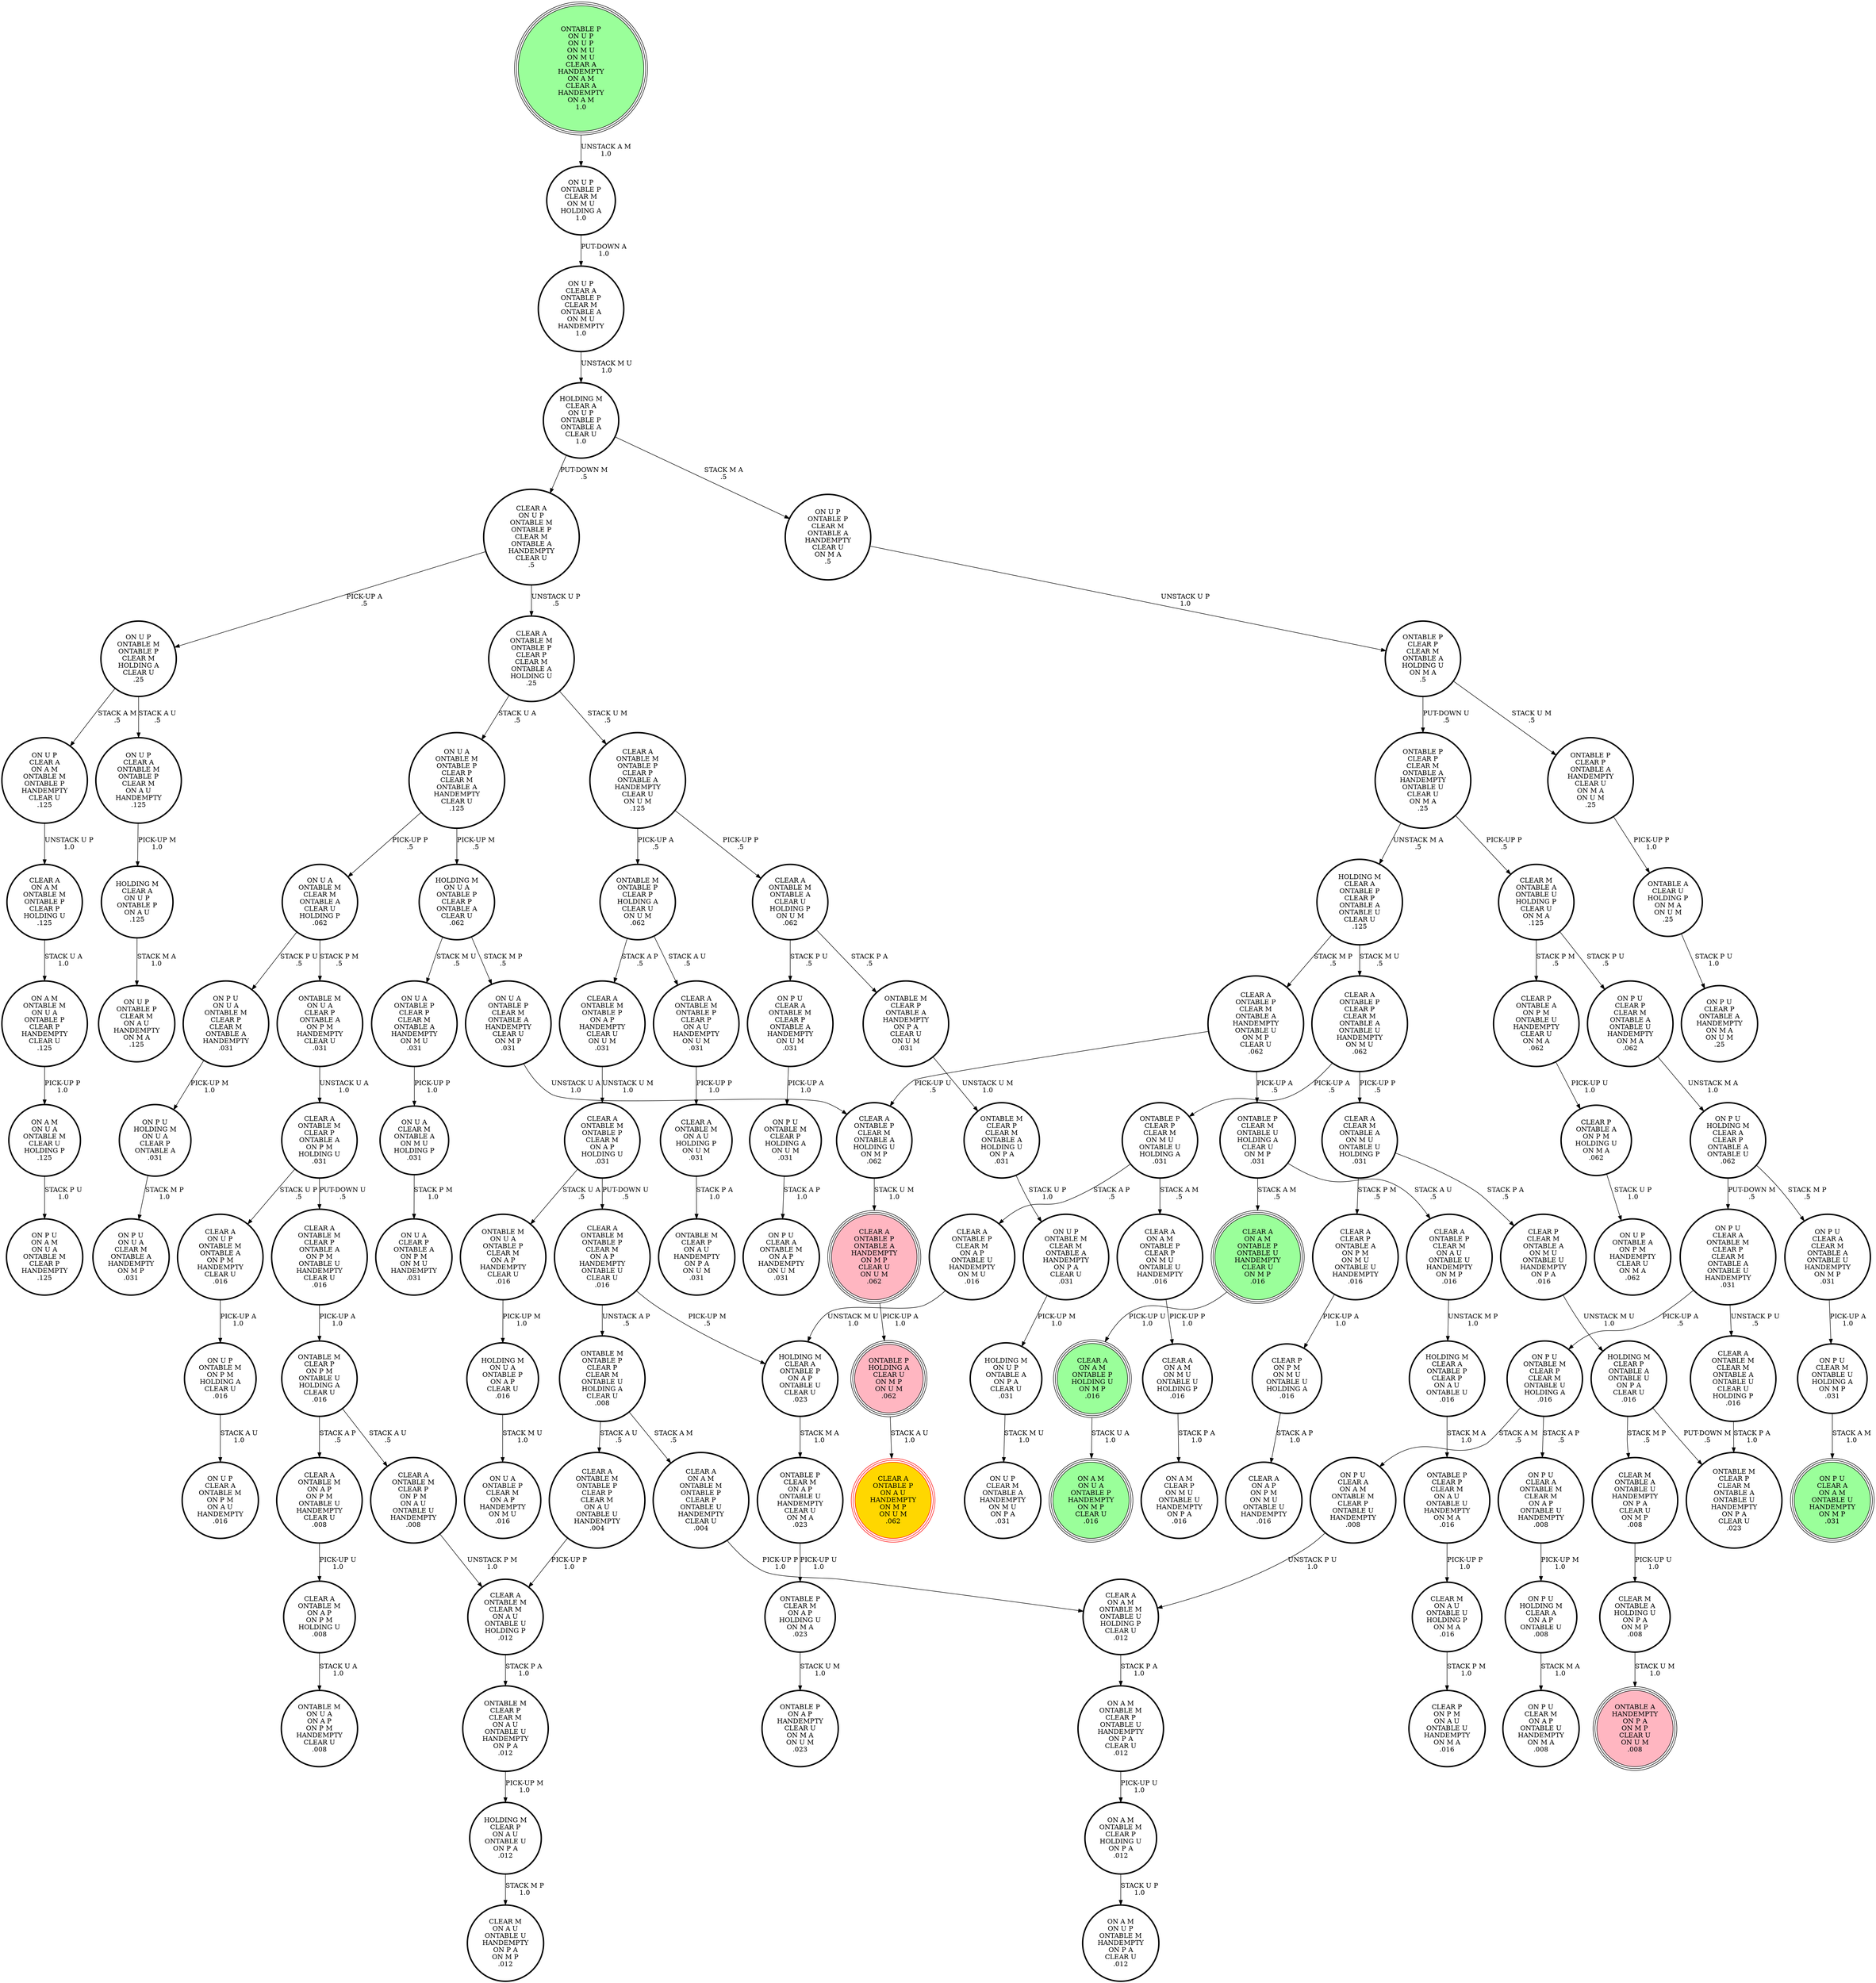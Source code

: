 digraph {
"ON U P\nCLEAR A\nON A M\nONTABLE M\nONTABLE P\nHANDEMPTY\nCLEAR U\n.125\n" -> "CLEAR A\nON A M\nONTABLE M\nONTABLE P\nCLEAR P\nHOLDING U\n.125\n"[label="UNSTACK U P\n1.0\n"];
"CLEAR P\nONTABLE A\nON P M\nONTABLE U\nHANDEMPTY\nCLEAR U\nON M A\n.062\n" -> "CLEAR P\nONTABLE A\nON P M\nHOLDING U\nON M A\n.062\n"[label="PICK-UP U\n1.0\n"];
"HOLDING M\nCLEAR P\nON A U\nONTABLE U\nON P A\n.012\n" -> "CLEAR M\nON A U\nONTABLE U\nHANDEMPTY\nON P A\nON M P\n.012\n"[label="STACK M P\n1.0\n"];
"CLEAR A\nONTABLE M\nONTABLE P\nCLEAR M\nON A P\nHOLDING U\n.031\n" -> "CLEAR A\nONTABLE M\nONTABLE P\nCLEAR M\nON A P\nHANDEMPTY\nONTABLE U\nCLEAR U\n.016\n"[label="PUT-DOWN U\n.5\n"];
"CLEAR A\nONTABLE M\nONTABLE P\nCLEAR M\nON A P\nHOLDING U\n.031\n" -> "ONTABLE M\nON U A\nONTABLE P\nCLEAR M\nON A P\nHANDEMPTY\nCLEAR U\n.016\n"[label="STACK U A\n.5\n"];
"ON U A\nCLEAR M\nONTABLE A\nON M U\nHOLDING P\n.031\n" -> "ON U A\nCLEAR P\nONTABLE A\nON P M\nON M U\nHANDEMPTY\n.031\n"[label="STACK P M\n1.0\n"];
"ON P U\nONTABLE M\nCLEAR P\nHOLDING A\nON U M\n.031\n" -> "ON P U\nCLEAR A\nONTABLE M\nON A P\nHANDEMPTY\nON U M\n.031\n"[label="STACK A P\n1.0\n"];
"CLEAR A\nONTABLE M\nON A U\nHOLDING P\nON U M\n.031\n" -> "ONTABLE M\nCLEAR P\nON A U\nHANDEMPTY\nON P A\nON U M\n.031\n"[label="STACK P A\n1.0\n"];
"ON U A\nONTABLE M\nCLEAR M\nONTABLE A\nCLEAR U\nHOLDING P\n.062\n" -> "ON P U\nON U A\nONTABLE M\nCLEAR P\nCLEAR M\nONTABLE A\nHANDEMPTY\n.031\n"[label="STACK P U\n.5\n"];
"ON U A\nONTABLE M\nCLEAR M\nONTABLE A\nCLEAR U\nHOLDING P\n.062\n" -> "ONTABLE M\nON U A\nCLEAR P\nONTABLE A\nON P M\nHANDEMPTY\nCLEAR U\n.031\n"[label="STACK P M\n.5\n"];
"CLEAR A\nONTABLE M\nONTABLE P\nCLEAR M\nON A P\nHANDEMPTY\nONTABLE U\nCLEAR U\n.016\n" -> "ONTABLE M\nONTABLE P\nCLEAR P\nCLEAR M\nONTABLE U\nHOLDING A\nCLEAR U\n.008\n"[label="UNSTACK A P\n.5\n"];
"CLEAR A\nONTABLE M\nONTABLE P\nCLEAR M\nON A P\nHANDEMPTY\nONTABLE U\nCLEAR U\n.016\n" -> "HOLDING M\nCLEAR A\nONTABLE P\nON A P\nONTABLE U\nCLEAR U\n.023\n"[label="PICK-UP M\n.5\n"];
"HOLDING M\nCLEAR A\nON U P\nONTABLE P\nONTABLE A\nCLEAR U\n1.0\n" -> "ON U P\nONTABLE P\nCLEAR M\nONTABLE A\nHANDEMPTY\nCLEAR U\nON M A\n.5\n"[label="STACK M A\n.5\n"];
"HOLDING M\nCLEAR A\nON U P\nONTABLE P\nONTABLE A\nCLEAR U\n1.0\n" -> "CLEAR A\nON U P\nONTABLE M\nONTABLE P\nCLEAR M\nONTABLE A\nHANDEMPTY\nCLEAR U\n.5\n"[label="PUT-DOWN M\n.5\n"];
"ON P U\nON U A\nONTABLE M\nCLEAR P\nCLEAR M\nONTABLE A\nHANDEMPTY\n.031\n" -> "ON P U\nHOLDING M\nON U A\nCLEAR P\nONTABLE A\n.031\n"[label="PICK-UP M\n1.0\n"];
"ONTABLE M\nONTABLE P\nCLEAR P\nCLEAR M\nONTABLE U\nHOLDING A\nCLEAR U\n.008\n" -> "CLEAR A\nONTABLE M\nONTABLE P\nCLEAR P\nCLEAR M\nON A U\nONTABLE U\nHANDEMPTY\n.004\n"[label="STACK A U\n.5\n"];
"ONTABLE M\nONTABLE P\nCLEAR P\nCLEAR M\nONTABLE U\nHOLDING A\nCLEAR U\n.008\n" -> "CLEAR A\nON A M\nONTABLE M\nONTABLE P\nCLEAR P\nONTABLE U\nHANDEMPTY\nCLEAR U\n.004\n"[label="STACK A M\n.5\n"];
"ONTABLE P\nCLEAR P\nCLEAR M\nON A U\nONTABLE U\nHANDEMPTY\nON M A\n.016\n" -> "CLEAR M\nON A U\nONTABLE U\nHOLDING P\nON M A\n.016\n"[label="PICK-UP P\n1.0\n"];
"HOLDING M\nON U P\nONTABLE A\nON P A\nCLEAR U\n.031\n" -> "ON U P\nCLEAR M\nONTABLE A\nHANDEMPTY\nON M U\nON P A\n.031\n"[label="STACK M U\n1.0\n"];
"HOLDING M\nCLEAR A\nONTABLE P\nCLEAR P\nON A U\nONTABLE U\n.016\n" -> "ONTABLE P\nCLEAR P\nCLEAR M\nON A U\nONTABLE U\nHANDEMPTY\nON M A\n.016\n"[label="STACK M A\n1.0\n"];
"ON U A\nONTABLE M\nONTABLE P\nCLEAR P\nCLEAR M\nONTABLE A\nHANDEMPTY\nCLEAR U\n.125\n" -> "ON U A\nONTABLE M\nCLEAR M\nONTABLE A\nCLEAR U\nHOLDING P\n.062\n"[label="PICK-UP P\n.5\n"];
"ON U A\nONTABLE M\nONTABLE P\nCLEAR P\nCLEAR M\nONTABLE A\nHANDEMPTY\nCLEAR U\n.125\n" -> "HOLDING M\nON U A\nONTABLE P\nCLEAR P\nONTABLE A\nCLEAR U\n.062\n"[label="PICK-UP M\n.5\n"];
"ON P U\nONTABLE M\nCLEAR P\nCLEAR M\nONTABLE U\nHOLDING A\n.016\n" -> "ON P U\nCLEAR A\nON A M\nONTABLE M\nCLEAR P\nONTABLE U\nHANDEMPTY\n.008\n"[label="STACK A M\n.5\n"];
"ON P U\nONTABLE M\nCLEAR P\nCLEAR M\nONTABLE U\nHOLDING A\n.016\n" -> "ON P U\nCLEAR A\nONTABLE M\nCLEAR M\nON A P\nONTABLE U\nHANDEMPTY\n.008\n"[label="STACK A P\n.5\n"];
"CLEAR M\nONTABLE A\nONTABLE U\nHANDEMPTY\nON P A\nCLEAR U\nON M P\n.008\n" -> "CLEAR M\nONTABLE A\nHOLDING U\nON P A\nON M P\n.008\n"[label="PICK-UP U\n1.0\n"];
"ONTABLE P\nCLEAR P\nCLEAR M\nON M U\nONTABLE U\nHOLDING A\n.031\n" -> "CLEAR A\nON A M\nONTABLE P\nCLEAR P\nON M U\nONTABLE U\nHANDEMPTY\n.016\n"[label="STACK A M\n.5\n"];
"ONTABLE P\nCLEAR P\nCLEAR M\nON M U\nONTABLE U\nHOLDING A\n.031\n" -> "CLEAR A\nONTABLE P\nCLEAR M\nON A P\nONTABLE U\nHANDEMPTY\nON M U\n.016\n"[label="STACK A P\n.5\n"];
"CLEAR A\nON U P\nONTABLE M\nONTABLE P\nCLEAR M\nONTABLE A\nHANDEMPTY\nCLEAR U\n.5\n" -> "ON U P\nONTABLE M\nONTABLE P\nCLEAR M\nHOLDING A\nCLEAR U\n.25\n"[label="PICK-UP A\n.5\n"];
"CLEAR A\nON U P\nONTABLE M\nONTABLE P\nCLEAR M\nONTABLE A\nHANDEMPTY\nCLEAR U\n.5\n" -> "CLEAR A\nONTABLE M\nONTABLE P\nCLEAR P\nCLEAR M\nONTABLE A\nHOLDING U\n.25\n"[label="UNSTACK U P\n.5\n"];
"ON U P\nONTABLE M\nCLEAR M\nONTABLE A\nHANDEMPTY\nON P A\nCLEAR U\n.031\n" -> "HOLDING M\nON U P\nONTABLE A\nON P A\nCLEAR U\n.031\n"[label="PICK-UP M\n1.0\n"];
"CLEAR A\nONTABLE M\nON A P\nON P M\nONTABLE U\nHANDEMPTY\nCLEAR U\n.008\n" -> "CLEAR A\nONTABLE M\nON A P\nON P M\nHOLDING U\n.008\n"[label="PICK-UP U\n1.0\n"];
"CLEAR A\nONTABLE M\nONTABLE P\nCLEAR P\nCLEAR M\nON A U\nONTABLE U\nHANDEMPTY\n.004\n" -> "CLEAR A\nONTABLE M\nCLEAR M\nON A U\nONTABLE U\nHOLDING P\n.012\n"[label="PICK-UP P\n1.0\n"];
"CLEAR A\nONTABLE M\nCLEAR P\nONTABLE A\nON P M\nONTABLE U\nHANDEMPTY\nCLEAR U\n.016\n" -> "ONTABLE M\nCLEAR P\nON P M\nONTABLE U\nHOLDING A\nCLEAR U\n.016\n"[label="PICK-UP A\n1.0\n"];
"CLEAR M\nONTABLE A\nHOLDING U\nON P A\nON M P\n.008\n" -> "ONTABLE A\nHANDEMPTY\nON P A\nON M P\nCLEAR U\nON U M\n.008\n"[label="STACK U M\n1.0\n"];
"ON P U\nCLEAR A\nONTABLE M\nCLEAR P\nCLEAR M\nONTABLE A\nONTABLE U\nHANDEMPTY\n.031\n" -> "ON P U\nONTABLE M\nCLEAR P\nCLEAR M\nONTABLE U\nHOLDING A\n.016\n"[label="PICK-UP A\n.5\n"];
"ON P U\nCLEAR A\nONTABLE M\nCLEAR P\nCLEAR M\nONTABLE A\nONTABLE U\nHANDEMPTY\n.031\n" -> "CLEAR A\nONTABLE M\nCLEAR M\nONTABLE A\nONTABLE U\nCLEAR U\nHOLDING P\n.016\n"[label="UNSTACK P U\n.5\n"];
"CLEAR A\nCLEAR M\nONTABLE A\nON M U\nONTABLE U\nHOLDING P\n.031\n" -> "CLEAR A\nCLEAR P\nONTABLE A\nON P M\nON M U\nONTABLE U\nHANDEMPTY\n.016\n"[label="STACK P M\n.5\n"];
"CLEAR A\nCLEAR M\nONTABLE A\nON M U\nONTABLE U\nHOLDING P\n.031\n" -> "CLEAR P\nCLEAR M\nONTABLE A\nON M U\nONTABLE U\nHANDEMPTY\nON P A\n.016\n"[label="STACK P A\n.5\n"];
"CLEAR P\nON P M\nON M U\nONTABLE U\nHOLDING A\n.016\n" -> "CLEAR A\nON A P\nON P M\nON M U\nONTABLE U\nHANDEMPTY\n.016\n"[label="STACK A P\n1.0\n"];
"ON A M\nON U A\nONTABLE M\nCLEAR U\nHOLDING P\n.125\n" -> "ON P U\nON A M\nON U A\nONTABLE M\nCLEAR P\nHANDEMPTY\n.125\n"[label="STACK P U\n1.0\n"];
"CLEAR A\nONTABLE M\nCLEAR M\nONTABLE A\nONTABLE U\nCLEAR U\nHOLDING P\n.016\n" -> "ONTABLE M\nCLEAR P\nCLEAR M\nONTABLE A\nONTABLE U\nHANDEMPTY\nON P A\nCLEAR U\n.023\n"[label="STACK P A\n1.0\n"];
"ONTABLE M\nCLEAR P\nON P M\nONTABLE U\nHOLDING A\nCLEAR U\n.016\n" -> "CLEAR A\nONTABLE M\nCLEAR P\nON P M\nON A U\nONTABLE U\nHANDEMPTY\n.008\n"[label="STACK A U\n.5\n"];
"ONTABLE M\nCLEAR P\nON P M\nONTABLE U\nHOLDING A\nCLEAR U\n.016\n" -> "CLEAR A\nONTABLE M\nON A P\nON P M\nONTABLE U\nHANDEMPTY\nCLEAR U\n.008\n"[label="STACK A P\n.5\n"];
"ON P U\nHOLDING M\nCLEAR A\nON A P\nONTABLE U\n.008\n" -> "ON P U\nCLEAR M\nON A P\nONTABLE U\nHANDEMPTY\nON M A\n.008\n"[label="STACK M A\n1.0\n"];
"ON U P\nCLEAR A\nONTABLE P\nCLEAR M\nONTABLE A\nON M U\nHANDEMPTY\n1.0\n" -> "HOLDING M\nCLEAR A\nON U P\nONTABLE P\nONTABLE A\nCLEAR U\n1.0\n"[label="UNSTACK M U\n1.0\n"];
"CLEAR M\nONTABLE A\nONTABLE U\nHOLDING P\nCLEAR U\nON M A\n.125\n" -> "CLEAR P\nONTABLE A\nON P M\nONTABLE U\nHANDEMPTY\nCLEAR U\nON M A\n.062\n"[label="STACK P M\n.5\n"];
"CLEAR M\nONTABLE A\nONTABLE U\nHOLDING P\nCLEAR U\nON M A\n.125\n" -> "ON P U\nCLEAR P\nCLEAR M\nONTABLE A\nONTABLE U\nHANDEMPTY\nON M A\n.062\n"[label="STACK P U\n.5\n"];
"CLEAR A\nON A M\nONTABLE P\nONTABLE U\nHANDEMPTY\nCLEAR U\nON M P\n.016\n" -> "CLEAR A\nON A M\nONTABLE P\nHOLDING U\nON M P\n.016\n"[label="PICK-UP U\n1.0\n"];
"ONTABLE M\nONTABLE P\nCLEAR P\nHOLDING A\nCLEAR U\nON U M\n.062\n" -> "CLEAR A\nONTABLE M\nONTABLE P\nCLEAR P\nON A U\nHANDEMPTY\nON U M\n.031\n"[label="STACK A U\n.5\n"];
"ONTABLE M\nONTABLE P\nCLEAR P\nHOLDING A\nCLEAR U\nON U M\n.062\n" -> "CLEAR A\nONTABLE M\nONTABLE P\nON A P\nHANDEMPTY\nCLEAR U\nON U M\n.031\n"[label="STACK A P\n.5\n"];
"CLEAR A\nON A M\nONTABLE M\nONTABLE P\nCLEAR P\nONTABLE U\nHANDEMPTY\nCLEAR U\n.004\n" -> "CLEAR A\nON A M\nONTABLE M\nONTABLE U\nHOLDING P\nCLEAR U\n.012\n"[label="PICK-UP P\n1.0\n"];
"ON U P\nCLEAR A\nONTABLE M\nONTABLE P\nCLEAR M\nON A U\nHANDEMPTY\n.125\n" -> "HOLDING M\nCLEAR A\nON U P\nONTABLE P\nON A U\n.125\n"[label="PICK-UP M\n1.0\n"];
"ON P U\nHOLDING M\nCLEAR A\nCLEAR P\nONTABLE A\nONTABLE U\n.062\n" -> "ON P U\nCLEAR A\nCLEAR M\nONTABLE A\nONTABLE U\nHANDEMPTY\nON M P\n.031\n"[label="STACK M P\n.5\n"];
"ON P U\nHOLDING M\nCLEAR A\nCLEAR P\nONTABLE A\nONTABLE U\n.062\n" -> "ON P U\nCLEAR A\nONTABLE M\nCLEAR P\nCLEAR M\nONTABLE A\nONTABLE U\nHANDEMPTY\n.031\n"[label="PUT-DOWN M\n.5\n"];
"HOLDING M\nCLEAR A\nON U P\nONTABLE P\nON A U\n.125\n" -> "ON U P\nONTABLE P\nCLEAR M\nON A U\nHANDEMPTY\nON M A\n.125\n"[label="STACK M A\n1.0\n"];
"ON U P\nONTABLE M\nONTABLE P\nCLEAR M\nHOLDING A\nCLEAR U\n.25\n" -> "ON U P\nCLEAR A\nONTABLE M\nONTABLE P\nCLEAR M\nON A U\nHANDEMPTY\n.125\n"[label="STACK A U\n.5\n"];
"ON U P\nONTABLE M\nONTABLE P\nCLEAR M\nHOLDING A\nCLEAR U\n.25\n" -> "ON U P\nCLEAR A\nON A M\nONTABLE M\nONTABLE P\nHANDEMPTY\nCLEAR U\n.125\n"[label="STACK A M\n.5\n"];
"HOLDING M\nCLEAR A\nONTABLE P\nCLEAR P\nONTABLE A\nONTABLE U\nCLEAR U\n.125\n" -> "CLEAR A\nONTABLE P\nCLEAR P\nCLEAR M\nONTABLE A\nONTABLE U\nHANDEMPTY\nON M U\n.062\n"[label="STACK M U\n.5\n"];
"HOLDING M\nCLEAR A\nONTABLE P\nCLEAR P\nONTABLE A\nONTABLE U\nCLEAR U\n.125\n" -> "CLEAR A\nONTABLE P\nCLEAR M\nONTABLE A\nHANDEMPTY\nONTABLE U\nON M P\nCLEAR U\n.062\n"[label="STACK M P\n.5\n"];
"ONTABLE M\nCLEAR P\nCLEAR M\nONTABLE A\nHOLDING U\nON P A\n.031\n" -> "ON U P\nONTABLE M\nCLEAR M\nONTABLE A\nHANDEMPTY\nON P A\nCLEAR U\n.031\n"[label="STACK U P\n1.0\n"];
"HOLDING M\nCLEAR A\nONTABLE P\nON A P\nONTABLE U\nCLEAR U\n.023\n" -> "ONTABLE P\nCLEAR M\nON A P\nONTABLE U\nHANDEMPTY\nCLEAR U\nON M A\n.023\n"[label="STACK M A\n1.0\n"];
"ON P U\nCLEAR A\nON A M\nONTABLE M\nCLEAR P\nONTABLE U\nHANDEMPTY\n.008\n" -> "CLEAR A\nON A M\nONTABLE M\nONTABLE U\nHOLDING P\nCLEAR U\n.012\n"[label="UNSTACK P U\n1.0\n"];
"CLEAR A\nON A M\nONTABLE P\nHOLDING U\nON M P\n.016\n" -> "ON A M\nON U A\nONTABLE P\nHANDEMPTY\nON M P\nCLEAR U\n.016\n"[label="STACK U A\n1.0\n"];
"ON P U\nCLEAR A\nONTABLE M\nCLEAR P\nONTABLE A\nHANDEMPTY\nON U M\n.031\n" -> "ON P U\nONTABLE M\nCLEAR P\nHOLDING A\nON U M\n.031\n"[label="PICK-UP A\n1.0\n"];
"ONTABLE P\nCLEAR P\nCLEAR M\nONTABLE A\nHANDEMPTY\nONTABLE U\nCLEAR U\nON M A\n.25\n" -> "CLEAR M\nONTABLE A\nONTABLE U\nHOLDING P\nCLEAR U\nON M A\n.125\n"[label="PICK-UP P\n.5\n"];
"ONTABLE P\nCLEAR P\nCLEAR M\nONTABLE A\nHANDEMPTY\nONTABLE U\nCLEAR U\nON M A\n.25\n" -> "HOLDING M\nCLEAR A\nONTABLE P\nCLEAR P\nONTABLE A\nONTABLE U\nCLEAR U\n.125\n"[label="UNSTACK M A\n.5\n"];
"CLEAR A\nONTABLE P\nCLEAR M\nON A P\nONTABLE U\nHANDEMPTY\nON M U\n.016\n" -> "HOLDING M\nCLEAR A\nONTABLE P\nON A P\nONTABLE U\nCLEAR U\n.023\n"[label="UNSTACK M U\n1.0\n"];
"ONTABLE P\nCLEAR M\nON A P\nONTABLE U\nHANDEMPTY\nCLEAR U\nON M A\n.023\n" -> "ONTABLE P\nCLEAR M\nON A P\nHOLDING U\nON M A\n.023\n"[label="PICK-UP U\n1.0\n"];
"ONTABLE P\nCLEAR M\nON A P\nHOLDING U\nON M A\n.023\n" -> "ONTABLE P\nON A P\nHANDEMPTY\nCLEAR U\nON M A\nON U M\n.023\n"[label="STACK U M\n1.0\n"];
"CLEAR A\nONTABLE M\nONTABLE P\nCLEAR P\nONTABLE A\nHANDEMPTY\nCLEAR U\nON U M\n.125\n" -> "CLEAR A\nONTABLE M\nONTABLE A\nCLEAR U\nHOLDING P\nON U M\n.062\n"[label="PICK-UP P\n.5\n"];
"CLEAR A\nONTABLE M\nONTABLE P\nCLEAR P\nONTABLE A\nHANDEMPTY\nCLEAR U\nON U M\n.125\n" -> "ONTABLE M\nONTABLE P\nCLEAR P\nHOLDING A\nCLEAR U\nON U M\n.062\n"[label="PICK-UP A\n.5\n"];
"CLEAR A\nON A M\nONTABLE M\nONTABLE P\nCLEAR P\nHOLDING U\n.125\n" -> "ON A M\nONTABLE M\nON U A\nONTABLE P\nCLEAR P\nHANDEMPTY\nCLEAR U\n.125\n"[label="STACK U A\n1.0\n"];
"ON P U\nCLEAR A\nCLEAR M\nONTABLE A\nONTABLE U\nHANDEMPTY\nON M P\n.031\n" -> "ON P U\nCLEAR M\nONTABLE U\nHOLDING A\nON M P\n.031\n"[label="PICK-UP A\n1.0\n"];
"HOLDING M\nON U A\nONTABLE P\nON A P\nCLEAR U\n.016\n" -> "ON U A\nONTABLE P\nCLEAR M\nON A P\nHANDEMPTY\nON M U\n.016\n"[label="STACK M U\n1.0\n"];
"ON P U\nCLEAR A\nONTABLE M\nCLEAR M\nON A P\nONTABLE U\nHANDEMPTY\n.008\n" -> "ON P U\nHOLDING M\nCLEAR A\nON A P\nONTABLE U\n.008\n"[label="PICK-UP M\n1.0\n"];
"CLEAR A\nONTABLE M\nONTABLE P\nCLEAR P\nCLEAR M\nONTABLE A\nHOLDING U\n.25\n" -> "CLEAR A\nONTABLE M\nONTABLE P\nCLEAR P\nONTABLE A\nHANDEMPTY\nCLEAR U\nON U M\n.125\n"[label="STACK U M\n.5\n"];
"CLEAR A\nONTABLE M\nONTABLE P\nCLEAR P\nCLEAR M\nONTABLE A\nHOLDING U\n.25\n" -> "ON U A\nONTABLE M\nONTABLE P\nCLEAR P\nCLEAR M\nONTABLE A\nHANDEMPTY\nCLEAR U\n.125\n"[label="STACK U A\n.5\n"];
"ON U P\nONTABLE P\nCLEAR M\nON M U\nHOLDING A\n1.0\n" -> "ON U P\nCLEAR A\nONTABLE P\nCLEAR M\nONTABLE A\nON M U\nHANDEMPTY\n1.0\n"[label="PUT-DOWN A\n1.0\n"];
"ONTABLE M\nON U A\nCLEAR P\nONTABLE A\nON P M\nHANDEMPTY\nCLEAR U\n.031\n" -> "CLEAR A\nONTABLE M\nCLEAR P\nONTABLE A\nON P M\nHOLDING U\n.031\n"[label="UNSTACK U A\n1.0\n"];
"CLEAR P\nONTABLE A\nON P M\nHOLDING U\nON M A\n.062\n" -> "ON U P\nONTABLE A\nON P M\nHANDEMPTY\nCLEAR U\nON M A\n.062\n"[label="STACK U P\n1.0\n"];
"CLEAR A\nONTABLE P\nCLEAR M\nON A U\nONTABLE U\nHANDEMPTY\nON M P\n.016\n" -> "HOLDING M\nCLEAR A\nONTABLE P\nCLEAR P\nON A U\nONTABLE U\n.016\n"[label="UNSTACK M P\n1.0\n"];
"CLEAR A\nONTABLE M\nONTABLE A\nCLEAR U\nHOLDING P\nON U M\n.062\n" -> "ON P U\nCLEAR A\nONTABLE M\nCLEAR P\nONTABLE A\nHANDEMPTY\nON U M\n.031\n"[label="STACK P U\n.5\n"];
"CLEAR A\nONTABLE M\nONTABLE A\nCLEAR U\nHOLDING P\nON U M\n.062\n" -> "ONTABLE M\nCLEAR P\nONTABLE A\nHANDEMPTY\nON P A\nCLEAR U\nON U M\n.031\n"[label="STACK P A\n.5\n"];
"ONTABLE P\nCLEAR M\nONTABLE U\nHOLDING A\nCLEAR U\nON M P\n.031\n" -> "CLEAR A\nONTABLE P\nCLEAR M\nON A U\nONTABLE U\nHANDEMPTY\nON M P\n.016\n"[label="STACK A U\n.5\n"];
"ONTABLE P\nCLEAR M\nONTABLE U\nHOLDING A\nCLEAR U\nON M P\n.031\n" -> "CLEAR A\nON A M\nONTABLE P\nONTABLE U\nHANDEMPTY\nCLEAR U\nON M P\n.016\n"[label="STACK A M\n.5\n"];
"ONTABLE A\nCLEAR U\nHOLDING P\nON M A\nON U M\n.25\n" -> "ON P U\nCLEAR P\nONTABLE A\nHANDEMPTY\nON M A\nON U M\n.25\n"[label="STACK P U\n1.0\n"];
"ON P U\nCLEAR M\nONTABLE U\nHOLDING A\nON M P\n.031\n" -> "ON P U\nCLEAR A\nON A M\nONTABLE U\nHANDEMPTY\nON M P\n.031\n"[label="STACK A M\n1.0\n"];
"CLEAR M\nON A U\nONTABLE U\nHOLDING P\nON M A\n.016\n" -> "CLEAR P\nON P M\nON A U\nONTABLE U\nHANDEMPTY\nON M A\n.016\n"[label="STACK P M\n1.0\n"];
"CLEAR A\nONTABLE M\nONTABLE P\nCLEAR P\nON A U\nHANDEMPTY\nON U M\n.031\n" -> "CLEAR A\nONTABLE M\nON A U\nHOLDING P\nON U M\n.031\n"[label="PICK-UP P\n1.0\n"];
"CLEAR A\nONTABLE P\nONTABLE A\nHANDEMPTY\nON M P\nCLEAR U\nON U M\n.062\n" -> "ONTABLE P\nHOLDING A\nCLEAR U\nON M P\nON U M\n.062\n"[label="PICK-UP A\n1.0\n"];
"CLEAR A\nON A M\nON M U\nONTABLE U\nHOLDING P\n.016\n" -> "ON A M\nCLEAR P\nON M U\nONTABLE U\nHANDEMPTY\nON P A\n.016\n"[label="STACK P A\n1.0\n"];
"ONTABLE P\nHOLDING A\nCLEAR U\nON M P\nON U M\n.062\n" -> "CLEAR A\nONTABLE P\nON A U\nHANDEMPTY\nON M P\nON U M\n.062\n"[label="STACK A U\n1.0\n"];
"CLEAR A\nONTABLE M\nCLEAR M\nON A U\nONTABLE U\nHOLDING P\n.012\n" -> "ONTABLE M\nCLEAR P\nCLEAR M\nON A U\nONTABLE U\nHANDEMPTY\nON P A\n.012\n"[label="STACK P A\n1.0\n"];
"CLEAR P\nCLEAR M\nONTABLE A\nON M U\nONTABLE U\nHANDEMPTY\nON P A\n.016\n" -> "HOLDING M\nCLEAR P\nONTABLE A\nONTABLE U\nON P A\nCLEAR U\n.016\n"[label="UNSTACK M U\n1.0\n"];
"ONTABLE P\nCLEAR P\nCLEAR M\nONTABLE A\nHOLDING U\nON M A\n.5\n" -> "ONTABLE P\nCLEAR P\nONTABLE A\nHANDEMPTY\nCLEAR U\nON M A\nON U M\n.25\n"[label="STACK U M\n.5\n"];
"ONTABLE P\nCLEAR P\nCLEAR M\nONTABLE A\nHOLDING U\nON M A\n.5\n" -> "ONTABLE P\nCLEAR P\nCLEAR M\nONTABLE A\nHANDEMPTY\nONTABLE U\nCLEAR U\nON M A\n.25\n"[label="PUT-DOWN U\n.5\n"];
"ON A M\nONTABLE M\nCLEAR P\nHOLDING U\nON P A\n.012\n" -> "ON A M\nON U P\nONTABLE M\nHANDEMPTY\nON P A\nCLEAR U\n.012\n"[label="STACK U P\n1.0\n"];
"ON U A\nONTABLE P\nCLEAR M\nONTABLE A\nHANDEMPTY\nCLEAR U\nON M P\n.031\n" -> "CLEAR A\nONTABLE P\nCLEAR M\nONTABLE A\nHOLDING U\nON M P\n.062\n"[label="UNSTACK U A\n1.0\n"];
"CLEAR A\nCLEAR P\nONTABLE A\nON P M\nON M U\nONTABLE U\nHANDEMPTY\n.016\n" -> "CLEAR P\nON P M\nON M U\nONTABLE U\nHOLDING A\n.016\n"[label="PICK-UP A\n1.0\n"];
"ONTABLE P\nCLEAR P\nONTABLE A\nHANDEMPTY\nCLEAR U\nON M A\nON U M\n.25\n" -> "ONTABLE A\nCLEAR U\nHOLDING P\nON M A\nON U M\n.25\n"[label="PICK-UP P\n1.0\n"];
"CLEAR A\nONTABLE P\nCLEAR P\nCLEAR M\nONTABLE A\nONTABLE U\nHANDEMPTY\nON M U\n.062\n" -> "ONTABLE P\nCLEAR P\nCLEAR M\nON M U\nONTABLE U\nHOLDING A\n.031\n"[label="PICK-UP A\n.5\n"];
"CLEAR A\nONTABLE P\nCLEAR P\nCLEAR M\nONTABLE A\nONTABLE U\nHANDEMPTY\nON M U\n.062\n" -> "CLEAR A\nCLEAR M\nONTABLE A\nON M U\nONTABLE U\nHOLDING P\n.031\n"[label="PICK-UP P\n.5\n"];
"CLEAR A\nONTABLE M\nON A P\nON P M\nHOLDING U\n.008\n" -> "ONTABLE M\nON U A\nON A P\nON P M\nHANDEMPTY\nCLEAR U\n.008\n"[label="STACK U A\n1.0\n"];
"CLEAR A\nONTABLE M\nCLEAR P\nON P M\nON A U\nONTABLE U\nHANDEMPTY\n.008\n" -> "CLEAR A\nONTABLE M\nCLEAR M\nON A U\nONTABLE U\nHOLDING P\n.012\n"[label="UNSTACK P M\n1.0\n"];
"ON U P\nONTABLE M\nON P M\nHOLDING A\nCLEAR U\n.016\n" -> "ON U P\nCLEAR A\nONTABLE M\nON P M\nON A U\nHANDEMPTY\n.016\n"[label="STACK A U\n1.0\n"];
"ON U P\nONTABLE P\nCLEAR M\nONTABLE A\nHANDEMPTY\nCLEAR U\nON M A\n.5\n" -> "ONTABLE P\nCLEAR P\nCLEAR M\nONTABLE A\nHOLDING U\nON M A\n.5\n"[label="UNSTACK U P\n1.0\n"];
"CLEAR A\nONTABLE P\nCLEAR M\nONTABLE A\nHOLDING U\nON M P\n.062\n" -> "CLEAR A\nONTABLE P\nONTABLE A\nHANDEMPTY\nON M P\nCLEAR U\nON U M\n.062\n"[label="STACK U M\n1.0\n"];
"CLEAR A\nON A M\nONTABLE M\nONTABLE U\nHOLDING P\nCLEAR U\n.012\n" -> "ON A M\nONTABLE M\nCLEAR P\nONTABLE U\nHANDEMPTY\nON P A\nCLEAR U\n.012\n"[label="STACK P A\n1.0\n"];
"CLEAR A\nONTABLE M\nCLEAR P\nONTABLE A\nON P M\nHOLDING U\n.031\n" -> "CLEAR A\nONTABLE M\nCLEAR P\nONTABLE A\nON P M\nONTABLE U\nHANDEMPTY\nCLEAR U\n.016\n"[label="PUT-DOWN U\n.5\n"];
"CLEAR A\nONTABLE M\nCLEAR P\nONTABLE A\nON P M\nHOLDING U\n.031\n" -> "CLEAR A\nON U P\nONTABLE M\nONTABLE A\nON P M\nHANDEMPTY\nCLEAR U\n.016\n"[label="STACK U P\n.5\n"];
"ONTABLE P\nON U P\nON U P\nON M U\nON M U\nCLEAR A\nHANDEMPTY\nON A M\nCLEAR A\nHANDEMPTY\nON A M\n1.0\n" -> "ON U P\nONTABLE P\nCLEAR M\nON M U\nHOLDING A\n1.0\n"[label="UNSTACK A M\n1.0\n"];
"ONTABLE M\nCLEAR P\nCLEAR M\nON A U\nONTABLE U\nHANDEMPTY\nON P A\n.012\n" -> "HOLDING M\nCLEAR P\nON A U\nONTABLE U\nON P A\n.012\n"[label="PICK-UP M\n1.0\n"];
"CLEAR A\nON A M\nONTABLE P\nCLEAR P\nON M U\nONTABLE U\nHANDEMPTY\n.016\n" -> "CLEAR A\nON A M\nON M U\nONTABLE U\nHOLDING P\n.016\n"[label="PICK-UP P\n1.0\n"];
"ONTABLE M\nCLEAR P\nONTABLE A\nHANDEMPTY\nON P A\nCLEAR U\nON U M\n.031\n" -> "ONTABLE M\nCLEAR P\nCLEAR M\nONTABLE A\nHOLDING U\nON P A\n.031\n"[label="UNSTACK U M\n1.0\n"];
"CLEAR A\nONTABLE M\nONTABLE P\nON A P\nHANDEMPTY\nCLEAR U\nON U M\n.031\n" -> "CLEAR A\nONTABLE M\nONTABLE P\nCLEAR M\nON A P\nHOLDING U\n.031\n"[label="UNSTACK U M\n1.0\n"];
"CLEAR A\nON U P\nONTABLE M\nONTABLE A\nON P M\nHANDEMPTY\nCLEAR U\n.016\n" -> "ON U P\nONTABLE M\nON P M\nHOLDING A\nCLEAR U\n.016\n"[label="PICK-UP A\n1.0\n"];
"HOLDING M\nON U A\nONTABLE P\nCLEAR P\nONTABLE A\nCLEAR U\n.062\n" -> "ON U A\nONTABLE P\nCLEAR P\nCLEAR M\nONTABLE A\nHANDEMPTY\nON M U\n.031\n"[label="STACK M U\n.5\n"];
"HOLDING M\nON U A\nONTABLE P\nCLEAR P\nONTABLE A\nCLEAR U\n.062\n" -> "ON U A\nONTABLE P\nCLEAR M\nONTABLE A\nHANDEMPTY\nCLEAR U\nON M P\n.031\n"[label="STACK M P\n.5\n"];
"ONTABLE M\nON U A\nONTABLE P\nCLEAR M\nON A P\nHANDEMPTY\nCLEAR U\n.016\n" -> "HOLDING M\nON U A\nONTABLE P\nON A P\nCLEAR U\n.016\n"[label="PICK-UP M\n1.0\n"];
"ON A M\nONTABLE M\nON U A\nONTABLE P\nCLEAR P\nHANDEMPTY\nCLEAR U\n.125\n" -> "ON A M\nON U A\nONTABLE M\nCLEAR U\nHOLDING P\n.125\n"[label="PICK-UP P\n1.0\n"];
"CLEAR A\nONTABLE P\nCLEAR M\nONTABLE A\nHANDEMPTY\nONTABLE U\nON M P\nCLEAR U\n.062\n" -> "ONTABLE P\nCLEAR M\nONTABLE U\nHOLDING A\nCLEAR U\nON M P\n.031\n"[label="PICK-UP A\n.5\n"];
"CLEAR A\nONTABLE P\nCLEAR M\nONTABLE A\nHANDEMPTY\nONTABLE U\nON M P\nCLEAR U\n.062\n" -> "CLEAR A\nONTABLE P\nCLEAR M\nONTABLE A\nHOLDING U\nON M P\n.062\n"[label="PICK-UP U\n.5\n"];
"ON P U\nHOLDING M\nON U A\nCLEAR P\nONTABLE A\n.031\n" -> "ON P U\nON U A\nCLEAR M\nONTABLE A\nHANDEMPTY\nON M P\n.031\n"[label="STACK M P\n1.0\n"];
"ON A M\nONTABLE M\nCLEAR P\nONTABLE U\nHANDEMPTY\nON P A\nCLEAR U\n.012\n" -> "ON A M\nONTABLE M\nCLEAR P\nHOLDING U\nON P A\n.012\n"[label="PICK-UP U\n1.0\n"];
"ON P U\nCLEAR P\nCLEAR M\nONTABLE A\nONTABLE U\nHANDEMPTY\nON M A\n.062\n" -> "ON P U\nHOLDING M\nCLEAR A\nCLEAR P\nONTABLE A\nONTABLE U\n.062\n"[label="UNSTACK M A\n1.0\n"];
"ON U A\nONTABLE P\nCLEAR P\nCLEAR M\nONTABLE A\nHANDEMPTY\nON M U\n.031\n" -> "ON U A\nCLEAR M\nONTABLE A\nON M U\nHOLDING P\n.031\n"[label="PICK-UP P\n1.0\n"];
"HOLDING M\nCLEAR P\nONTABLE A\nONTABLE U\nON P A\nCLEAR U\n.016\n" -> "CLEAR M\nONTABLE A\nONTABLE U\nHANDEMPTY\nON P A\nCLEAR U\nON M P\n.008\n"[label="STACK M P\n.5\n"];
"HOLDING M\nCLEAR P\nONTABLE A\nONTABLE U\nON P A\nCLEAR U\n.016\n" -> "ONTABLE M\nCLEAR P\nCLEAR M\nONTABLE A\nONTABLE U\nHANDEMPTY\nON P A\nCLEAR U\n.023\n"[label="PUT-DOWN M\n.5\n"];
"ON U P\nCLEAR A\nONTABLE M\nON P M\nON A U\nHANDEMPTY\n.016\n" [shape=circle, penwidth=3];
"ON U A\nONTABLE P\nCLEAR M\nON A P\nHANDEMPTY\nON M U\n.016\n" [shape=circle, penwidth=3];
"ONTABLE P\nON A P\nHANDEMPTY\nCLEAR U\nON M A\nON U M\n.023\n" [shape=circle, penwidth=3];
"ON P U\nCLEAR M\nON A P\nONTABLE U\nHANDEMPTY\nON M A\n.008\n" [shape=circle, penwidth=3];
"ON A M\nCLEAR P\nON M U\nONTABLE U\nHANDEMPTY\nON P A\n.016\n" [shape=circle, penwidth=3];
"CLEAR P\nON P M\nON A U\nONTABLE U\nHANDEMPTY\nON M A\n.016\n" [shape=circle, penwidth=3];
"ON U P\nCLEAR M\nONTABLE A\nHANDEMPTY\nON M U\nON P A\n.031\n" [shape=circle, penwidth=3];
"ON P U\nCLEAR P\nONTABLE A\nHANDEMPTY\nON M A\nON U M\n.25\n" [shape=circle, penwidth=3];
"ONTABLE M\nON U A\nON A P\nON P M\nHANDEMPTY\nCLEAR U\n.008\n" [shape=circle, penwidth=3];
"CLEAR M\nON A U\nONTABLE U\nHANDEMPTY\nON P A\nON M P\n.012\n" [shape=circle, penwidth=3];
"ON A M\nON U A\nONTABLE P\nHANDEMPTY\nON M P\nCLEAR U\n.016\n" [shape=circle, style=filled, fillcolor=palegreen1, peripheries=3];
"CLEAR A\nON A P\nON P M\nON M U\nONTABLE U\nHANDEMPTY\n.016\n" [shape=circle, penwidth=3];
"ON U A\nCLEAR P\nONTABLE A\nON P M\nON M U\nHANDEMPTY\n.031\n" [shape=circle, penwidth=3];
"ONTABLE M\nCLEAR P\nON A U\nHANDEMPTY\nON P A\nON U M\n.031\n" [shape=circle, penwidth=3];
"ON P U\nCLEAR A\nON A M\nONTABLE U\nHANDEMPTY\nON M P\n.031\n" [shape=circle, style=filled, fillcolor=palegreen1, peripheries=3];
"ON U P\nONTABLE P\nCLEAR M\nON A U\nHANDEMPTY\nON M A\n.125\n" [shape=circle, penwidth=3];
"ON P U\nON U A\nCLEAR M\nONTABLE A\nHANDEMPTY\nON M P\n.031\n" [shape=circle, penwidth=3];
"ONTABLE M\nCLEAR P\nCLEAR M\nONTABLE A\nONTABLE U\nHANDEMPTY\nON P A\nCLEAR U\n.023\n" [shape=circle, penwidth=3];
"ONTABLE A\nHANDEMPTY\nON P A\nON M P\nCLEAR U\nON U M\n.008\n" [shape=circle, style=filled, fillcolor=lightpink, peripheries=3];
"ON U P\nONTABLE A\nON P M\nHANDEMPTY\nCLEAR U\nON M A\n.062\n" [shape=circle, penwidth=3];
"ON P U\nCLEAR A\nONTABLE M\nON A P\nHANDEMPTY\nON U M\n.031\n" [shape=circle, penwidth=3];
"ON A M\nON U P\nONTABLE M\nHANDEMPTY\nON P A\nCLEAR U\n.012\n" [shape=circle, penwidth=3];
"ON P U\nON A M\nON U A\nONTABLE M\nCLEAR P\nHANDEMPTY\n.125\n" [shape=circle, penwidth=3];
"CLEAR A\nONTABLE P\nON A U\nHANDEMPTY\nON M P\nON U M\n.062\n" [shape=circle, style=filled color=red, fillcolor=gold, peripheries=3];
"CLEAR A\nCLEAR P\nONTABLE A\nON P M\nON M U\nONTABLE U\nHANDEMPTY\n.016\n" [shape=circle, penwidth=3];
"CLEAR A\nONTABLE M\nON A P\nON P M\nHOLDING U\n.008\n" [shape=circle, penwidth=3];
"ON U P\nCLEAR A\nONTABLE M\nON P M\nON A U\nHANDEMPTY\n.016\n" [shape=circle, penwidth=3];
"ON U A\nONTABLE P\nCLEAR M\nON A P\nHANDEMPTY\nON M U\n.016\n" [shape=circle, penwidth=3];
"ON U P\nCLEAR A\nONTABLE P\nCLEAR M\nONTABLE A\nON M U\nHANDEMPTY\n1.0\n" [shape=circle, penwidth=3];
"CLEAR A\nONTABLE M\nCLEAR P\nONTABLE A\nON P M\nONTABLE U\nHANDEMPTY\nCLEAR U\n.016\n" [shape=circle, penwidth=3];
"ONTABLE P\nHOLDING A\nCLEAR U\nON M P\nON U M\n.062\n" [shape=circle, style=filled, fillcolor=lightpink, peripheries=3];
"ONTABLE P\nON A P\nHANDEMPTY\nCLEAR U\nON M A\nON U M\n.023\n" [shape=circle, penwidth=3];
"HOLDING M\nON U A\nONTABLE P\nCLEAR P\nONTABLE A\nCLEAR U\n.062\n" [shape=circle, penwidth=3];
"ONTABLE M\nCLEAR P\nCLEAR M\nONTABLE A\nHOLDING U\nON P A\n.031\n" [shape=circle, penwidth=3];
"CLEAR A\nONTABLE P\nONTABLE A\nHANDEMPTY\nON M P\nCLEAR U\nON U M\n.062\n" [shape=circle, style=filled, fillcolor=lightpink, peripheries=3];
"ON P U\nCLEAR M\nON A P\nONTABLE U\nHANDEMPTY\nON M A\n.008\n" [shape=circle, penwidth=3];
"ON U P\nCLEAR A\nON A M\nONTABLE M\nONTABLE P\nHANDEMPTY\nCLEAR U\n.125\n" [shape=circle, penwidth=3];
"CLEAR P\nCLEAR M\nONTABLE A\nON M U\nONTABLE U\nHANDEMPTY\nON P A\n.016\n" [shape=circle, penwidth=3];
"CLEAR A\nONTABLE M\nONTABLE P\nCLEAR P\nON A U\nHANDEMPTY\nON U M\n.031\n" [shape=circle, penwidth=3];
"HOLDING M\nCLEAR A\nON U P\nONTABLE P\nON A U\n.125\n" [shape=circle, penwidth=3];
"CLEAR A\nONTABLE M\nCLEAR M\nON A U\nONTABLE U\nHOLDING P\n.012\n" [shape=circle, penwidth=3];
"ON U A\nONTABLE P\nCLEAR P\nCLEAR M\nONTABLE A\nHANDEMPTY\nON M U\n.031\n" [shape=circle, penwidth=3];
"CLEAR A\nONTABLE M\nCLEAR P\nON P M\nON A U\nONTABLE U\nHANDEMPTY\n.008\n" [shape=circle, penwidth=3];
"CLEAR A\nONTABLE M\nONTABLE P\nCLEAR P\nCLEAR M\nONTABLE A\nHOLDING U\n.25\n" [shape=circle, penwidth=3];
"ON U A\nONTABLE P\nCLEAR M\nONTABLE A\nHANDEMPTY\nCLEAR U\nON M P\n.031\n" [shape=circle, penwidth=3];
"ON U P\nCLEAR A\nONTABLE M\nONTABLE P\nCLEAR M\nON A U\nHANDEMPTY\n.125\n" [shape=circle, penwidth=3];
"CLEAR A\nONTABLE M\nONTABLE P\nCLEAR P\nONTABLE A\nHANDEMPTY\nCLEAR U\nON U M\n.125\n" [shape=circle, penwidth=3];
"ON A M\nCLEAR P\nON M U\nONTABLE U\nHANDEMPTY\nON P A\n.016\n" [shape=circle, penwidth=3];
"CLEAR P\nON P M\nON A U\nONTABLE U\nHANDEMPTY\nON M A\n.016\n" [shape=circle, penwidth=3];
"ONTABLE M\nCLEAR P\nCLEAR M\nON A U\nONTABLE U\nHANDEMPTY\nON P A\n.012\n" [shape=circle, penwidth=3];
"CLEAR A\nONTABLE P\nCLEAR M\nON A P\nONTABLE U\nHANDEMPTY\nON M U\n.016\n" [shape=circle, penwidth=3];
"ON A M\nONTABLE M\nON U A\nONTABLE P\nCLEAR P\nHANDEMPTY\nCLEAR U\n.125\n" [shape=circle, penwidth=3];
"ON U P\nONTABLE M\nONTABLE P\nCLEAR M\nHOLDING A\nCLEAR U\n.25\n" [shape=circle, penwidth=3];
"ON U P\nCLEAR M\nONTABLE A\nHANDEMPTY\nON M U\nON P A\n.031\n" [shape=circle, penwidth=3];
"ON P U\nCLEAR P\nONTABLE A\nHANDEMPTY\nON M A\nON U M\n.25\n" [shape=circle, penwidth=3];
"CLEAR A\nON A M\nONTABLE M\nONTABLE U\nHOLDING P\nCLEAR U\n.012\n" [shape=circle, penwidth=3];
"ON U P\nONTABLE P\nCLEAR M\nON M U\nHOLDING A\n1.0\n" [shape=circle, penwidth=3];
"ONTABLE P\nON U P\nON U P\nON M U\nON M U\nCLEAR A\nHANDEMPTY\nON A M\nCLEAR A\nHANDEMPTY\nON A M\n1.0\n" [shape=circle, style=filled, fillcolor=palegreen1, peripheries=3];
"ON P U\nCLEAR A\nON A M\nONTABLE M\nCLEAR P\nONTABLE U\nHANDEMPTY\n.008\n" [shape=circle, penwidth=3];
"ON U P\nONTABLE M\nON P M\nHOLDING A\nCLEAR U\n.016\n" [shape=circle, penwidth=3];
"CLEAR A\nON A M\nONTABLE M\nONTABLE P\nCLEAR P\nONTABLE U\nHANDEMPTY\nCLEAR U\n.004\n" [shape=circle, penwidth=3];
"ONTABLE M\nCLEAR P\nON P M\nONTABLE U\nHOLDING A\nCLEAR U\n.016\n" [shape=circle, penwidth=3];
"ON P U\nCLEAR P\nCLEAR M\nONTABLE A\nONTABLE U\nHANDEMPTY\nON M A\n.062\n" [shape=circle, penwidth=3];
"ONTABLE M\nON U A\nON A P\nON P M\nHANDEMPTY\nCLEAR U\n.008\n" [shape=circle, penwidth=3];
"CLEAR M\nONTABLE A\nONTABLE U\nHANDEMPTY\nON P A\nCLEAR U\nON M P\n.008\n" [shape=circle, penwidth=3];
"CLEAR A\nONTABLE M\nONTABLE A\nCLEAR U\nHOLDING P\nON U M\n.062\n" [shape=circle, penwidth=3];
"ONTABLE M\nON U A\nONTABLE P\nCLEAR M\nON A P\nHANDEMPTY\nCLEAR U\n.016\n" [shape=circle, penwidth=3];
"ONTABLE P\nCLEAR M\nON A P\nHOLDING U\nON M A\n.023\n" [shape=circle, penwidth=3];
"ON P U\nON U A\nONTABLE M\nCLEAR P\nCLEAR M\nONTABLE A\nHANDEMPTY\n.031\n" [shape=circle, penwidth=3];
"CLEAR M\nON A U\nONTABLE U\nHANDEMPTY\nON P A\nON M P\n.012\n" [shape=circle, penwidth=3];
"ON A M\nONTABLE M\nCLEAR P\nONTABLE U\nHANDEMPTY\nON P A\nCLEAR U\n.012\n" [shape=circle, penwidth=3];
"ON A M\nON U A\nONTABLE P\nHANDEMPTY\nON M P\nCLEAR U\n.016\n" [shape=circle, style=filled, fillcolor=palegreen1, peripheries=3];
"CLEAR A\nONTABLE P\nCLEAR M\nON A U\nONTABLE U\nHANDEMPTY\nON M P\n.016\n" [shape=circle, penwidth=3];
"CLEAR A\nONTABLE P\nCLEAR M\nONTABLE A\nHOLDING U\nON M P\n.062\n" [shape=circle, penwidth=3];
"CLEAR P\nONTABLE A\nON P M\nHOLDING U\nON M A\n.062\n" [shape=circle, penwidth=3];
"CLEAR M\nONTABLE A\nHOLDING U\nON P A\nON M P\n.008\n" [shape=circle, penwidth=3];
"ON P U\nCLEAR A\nCLEAR M\nONTABLE A\nONTABLE U\nHANDEMPTY\nON M P\n.031\n" [shape=circle, penwidth=3];
"HOLDING M\nON U P\nONTABLE A\nON P A\nCLEAR U\n.031\n" [shape=circle, penwidth=3];
"CLEAR A\nON A P\nON P M\nON M U\nONTABLE U\nHANDEMPTY\n.016\n" [shape=circle, penwidth=3];
"ON P U\nONTABLE M\nCLEAR P\nCLEAR M\nONTABLE U\nHOLDING A\n.016\n" [shape=circle, penwidth=3];
"CLEAR P\nON P M\nON M U\nONTABLE U\nHOLDING A\n.016\n" [shape=circle, penwidth=3];
"ON P U\nONTABLE M\nCLEAR P\nHOLDING A\nON U M\n.031\n" [shape=circle, penwidth=3];
"ONTABLE P\nCLEAR P\nCLEAR M\nON M U\nONTABLE U\nHOLDING A\n.031\n" [shape=circle, penwidth=3];
"ONTABLE M\nONTABLE P\nCLEAR P\nCLEAR M\nONTABLE U\nHOLDING A\nCLEAR U\n.008\n" [shape=circle, penwidth=3];
"ON A M\nON U A\nONTABLE M\nCLEAR U\nHOLDING P\n.125\n" [shape=circle, penwidth=3];
"ON U A\nCLEAR P\nONTABLE A\nON P M\nON M U\nHANDEMPTY\n.031\n" [shape=circle, penwidth=3];
"CLEAR A\nON A M\nONTABLE M\nONTABLE P\nCLEAR P\nHOLDING U\n.125\n" [shape=circle, penwidth=3];
"CLEAR A\nONTABLE M\nCLEAR M\nONTABLE A\nONTABLE U\nCLEAR U\nHOLDING P\n.016\n" [shape=circle, penwidth=3];
"CLEAR A\nONTABLE M\nONTABLE P\nON A P\nHANDEMPTY\nCLEAR U\nON U M\n.031\n" [shape=circle, penwidth=3];
"ON U A\nCLEAR M\nONTABLE A\nON M U\nHOLDING P\n.031\n" [shape=circle, penwidth=3];
"CLEAR M\nONTABLE A\nONTABLE U\nHOLDING P\nCLEAR U\nON M A\n.125\n" [shape=circle, penwidth=3];
"ONTABLE M\nCLEAR P\nON A U\nHANDEMPTY\nON P A\nON U M\n.031\n" [shape=circle, penwidth=3];
"HOLDING M\nCLEAR A\nONTABLE P\nCLEAR P\nON A U\nONTABLE U\n.016\n" [shape=circle, penwidth=3];
"CLEAR A\nON U P\nONTABLE M\nONTABLE P\nCLEAR M\nONTABLE A\nHANDEMPTY\nCLEAR U\n.5\n" [shape=circle, penwidth=3];
"ONTABLE A\nCLEAR U\nHOLDING P\nON M A\nON U M\n.25\n" [shape=circle, penwidth=3];
"ON P U\nCLEAR A\nON A M\nONTABLE U\nHANDEMPTY\nON M P\n.031\n" [shape=circle, style=filled, fillcolor=palegreen1, peripheries=3];
"ONTABLE M\nCLEAR P\nONTABLE A\nHANDEMPTY\nON P A\nCLEAR U\nON U M\n.031\n" [shape=circle, penwidth=3];
"ON U P\nONTABLE M\nCLEAR M\nONTABLE A\nHANDEMPTY\nON P A\nCLEAR U\n.031\n" [shape=circle, penwidth=3];
"HOLDING M\nCLEAR A\nONTABLE P\nON A P\nONTABLE U\nCLEAR U\n.023\n" [shape=circle, penwidth=3];
"ON U P\nONTABLE P\nCLEAR M\nON A U\nHANDEMPTY\nON M A\n.125\n" [shape=circle, penwidth=3];
"ON A M\nONTABLE M\nCLEAR P\nHOLDING U\nON P A\n.012\n" [shape=circle, penwidth=3];
"CLEAR A\nONTABLE M\nONTABLE P\nCLEAR M\nON A P\nHANDEMPTY\nONTABLE U\nCLEAR U\n.016\n" [shape=circle, penwidth=3];
"ON P U\nON U A\nCLEAR M\nONTABLE A\nHANDEMPTY\nON M P\n.031\n" [shape=circle, penwidth=3];
"ONTABLE P\nCLEAR P\nCLEAR M\nONTABLE A\nHANDEMPTY\nONTABLE U\nCLEAR U\nON M A\n.25\n" [shape=circle, penwidth=3];
"ONTABLE M\nONTABLE P\nCLEAR P\nHOLDING A\nCLEAR U\nON U M\n.062\n" [shape=circle, penwidth=3];
"ONTABLE M\nCLEAR P\nCLEAR M\nONTABLE A\nONTABLE U\nHANDEMPTY\nON P A\nCLEAR U\n.023\n" [shape=circle, penwidth=3];
"CLEAR A\nON A M\nONTABLE P\nCLEAR P\nON M U\nONTABLE U\nHANDEMPTY\n.016\n" [shape=circle, penwidth=3];
"ON P U\nCLEAR M\nONTABLE U\nHOLDING A\nON M P\n.031\n" [shape=circle, penwidth=3];
"HOLDING M\nCLEAR P\nON A U\nONTABLE U\nON P A\n.012\n" [shape=circle, penwidth=3];
"ONTABLE A\nHANDEMPTY\nON P A\nON M P\nCLEAR U\nON U M\n.008\n" [shape=circle, style=filled, fillcolor=lightpink, peripheries=3];
"ON P U\nCLEAR A\nONTABLE M\nCLEAR P\nCLEAR M\nONTABLE A\nONTABLE U\nHANDEMPTY\n.031\n" [shape=circle, penwidth=3];
"CLEAR A\nONTABLE P\nCLEAR P\nCLEAR M\nONTABLE A\nONTABLE U\nHANDEMPTY\nON M U\n.062\n" [shape=circle, penwidth=3];
"ONTABLE P\nCLEAR M\nONTABLE U\nHOLDING A\nCLEAR U\nON M P\n.031\n" [shape=circle, penwidth=3];
"ONTABLE P\nCLEAR P\nCLEAR M\nONTABLE A\nHOLDING U\nON M A\n.5\n" [shape=circle, penwidth=3];
"ON P U\nCLEAR A\nONTABLE M\nCLEAR P\nONTABLE A\nHANDEMPTY\nON U M\n.031\n" [shape=circle, penwidth=3];
"CLEAR A\nON A M\nONTABLE P\nONTABLE U\nHANDEMPTY\nCLEAR U\nON M P\n.016\n" [shape=circle, style=filled, fillcolor=palegreen1, peripheries=3];
"CLEAR A\nONTABLE P\nCLEAR M\nONTABLE A\nHANDEMPTY\nONTABLE U\nON M P\nCLEAR U\n.062\n" [shape=circle, penwidth=3];
"CLEAR A\nONTABLE M\nON A P\nON P M\nONTABLE U\nHANDEMPTY\nCLEAR U\n.008\n" [shape=circle, penwidth=3];
"ON U P\nONTABLE P\nCLEAR M\nONTABLE A\nHANDEMPTY\nCLEAR U\nON M A\n.5\n" [shape=circle, penwidth=3];
"ONTABLE P\nCLEAR P\nONTABLE A\nHANDEMPTY\nCLEAR U\nON M A\nON U M\n.25\n" [shape=circle, penwidth=3];
"ON U P\nONTABLE A\nON P M\nHANDEMPTY\nCLEAR U\nON M A\n.062\n" [shape=circle, penwidth=3];
"ON P U\nHOLDING M\nCLEAR A\nON A P\nONTABLE U\n.008\n" [shape=circle, penwidth=3];
"ONTABLE P\nCLEAR P\nCLEAR M\nON A U\nONTABLE U\nHANDEMPTY\nON M A\n.016\n" [shape=circle, penwidth=3];
"ON P U\nCLEAR A\nONTABLE M\nCLEAR M\nON A P\nONTABLE U\nHANDEMPTY\n.008\n" [shape=circle, penwidth=3];
"CLEAR A\nON A M\nON M U\nONTABLE U\nHOLDING P\n.016\n" [shape=circle, penwidth=3];
"HOLDING M\nCLEAR A\nONTABLE P\nCLEAR P\nONTABLE A\nONTABLE U\nCLEAR U\n.125\n" [shape=circle, penwidth=3];
"CLEAR A\nCLEAR M\nONTABLE A\nON M U\nONTABLE U\nHOLDING P\n.031\n" [shape=circle, penwidth=3];
"ON P U\nHOLDING M\nON U A\nCLEAR P\nONTABLE A\n.031\n" [shape=circle, penwidth=3];
"CLEAR A\nON U P\nONTABLE M\nONTABLE A\nON P M\nHANDEMPTY\nCLEAR U\n.016\n" [shape=circle, penwidth=3];
"ON U A\nONTABLE M\nONTABLE P\nCLEAR P\nCLEAR M\nONTABLE A\nHANDEMPTY\nCLEAR U\n.125\n" [shape=circle, penwidth=3];
"CLEAR A\nONTABLE M\nONTABLE P\nCLEAR M\nON A P\nHOLDING U\n.031\n" [shape=circle, penwidth=3];
"ON P U\nCLEAR A\nONTABLE M\nON A P\nHANDEMPTY\nON U M\n.031\n" [shape=circle, penwidth=3];
"HOLDING M\nCLEAR A\nON U P\nONTABLE P\nONTABLE A\nCLEAR U\n1.0\n" [shape=circle, penwidth=3];
"CLEAR P\nONTABLE A\nON P M\nONTABLE U\nHANDEMPTY\nCLEAR U\nON M A\n.062\n" [shape=circle, penwidth=3];
"ONTABLE P\nCLEAR M\nON A P\nONTABLE U\nHANDEMPTY\nCLEAR U\nON M A\n.023\n" [shape=circle, penwidth=3];
"ON A M\nON U P\nONTABLE M\nHANDEMPTY\nON P A\nCLEAR U\n.012\n" [shape=circle, penwidth=3];
"ONTABLE M\nON U A\nCLEAR P\nONTABLE A\nON P M\nHANDEMPTY\nCLEAR U\n.031\n" [shape=circle, penwidth=3];
"ON P U\nON A M\nON U A\nONTABLE M\nCLEAR P\nHANDEMPTY\n.125\n" [shape=circle, penwidth=3];
"CLEAR M\nON A U\nONTABLE U\nHOLDING P\nON M A\n.016\n" [shape=circle, penwidth=3];
"CLEAR A\nONTABLE M\nCLEAR P\nONTABLE A\nON P M\nHOLDING U\n.031\n" [shape=circle, penwidth=3];
"HOLDING M\nCLEAR P\nONTABLE A\nONTABLE U\nON P A\nCLEAR U\n.016\n" [shape=circle, penwidth=3];
"ON U A\nONTABLE M\nCLEAR M\nONTABLE A\nCLEAR U\nHOLDING P\n.062\n" [shape=circle, penwidth=3];
"HOLDING M\nON U A\nONTABLE P\nON A P\nCLEAR U\n.016\n" [shape=circle, penwidth=3];
"CLEAR A\nONTABLE P\nON A U\nHANDEMPTY\nON M P\nON U M\n.062\n" [shape=circle, style=filled color=red, fillcolor=gold, peripheries=3];
"CLEAR A\nONTABLE M\nON A U\nHOLDING P\nON U M\n.031\n" [shape=circle, penwidth=3];
"CLEAR A\nONTABLE M\nONTABLE P\nCLEAR P\nCLEAR M\nON A U\nONTABLE U\nHANDEMPTY\n.004\n" [shape=circle, penwidth=3];
"ON P U\nHOLDING M\nCLEAR A\nCLEAR P\nONTABLE A\nONTABLE U\n.062\n" [shape=circle, penwidth=3];
"CLEAR A\nON A M\nONTABLE P\nHOLDING U\nON M P\n.016\n" [shape=circle, style=filled, fillcolor=palegreen1, peripheries=3];
}
